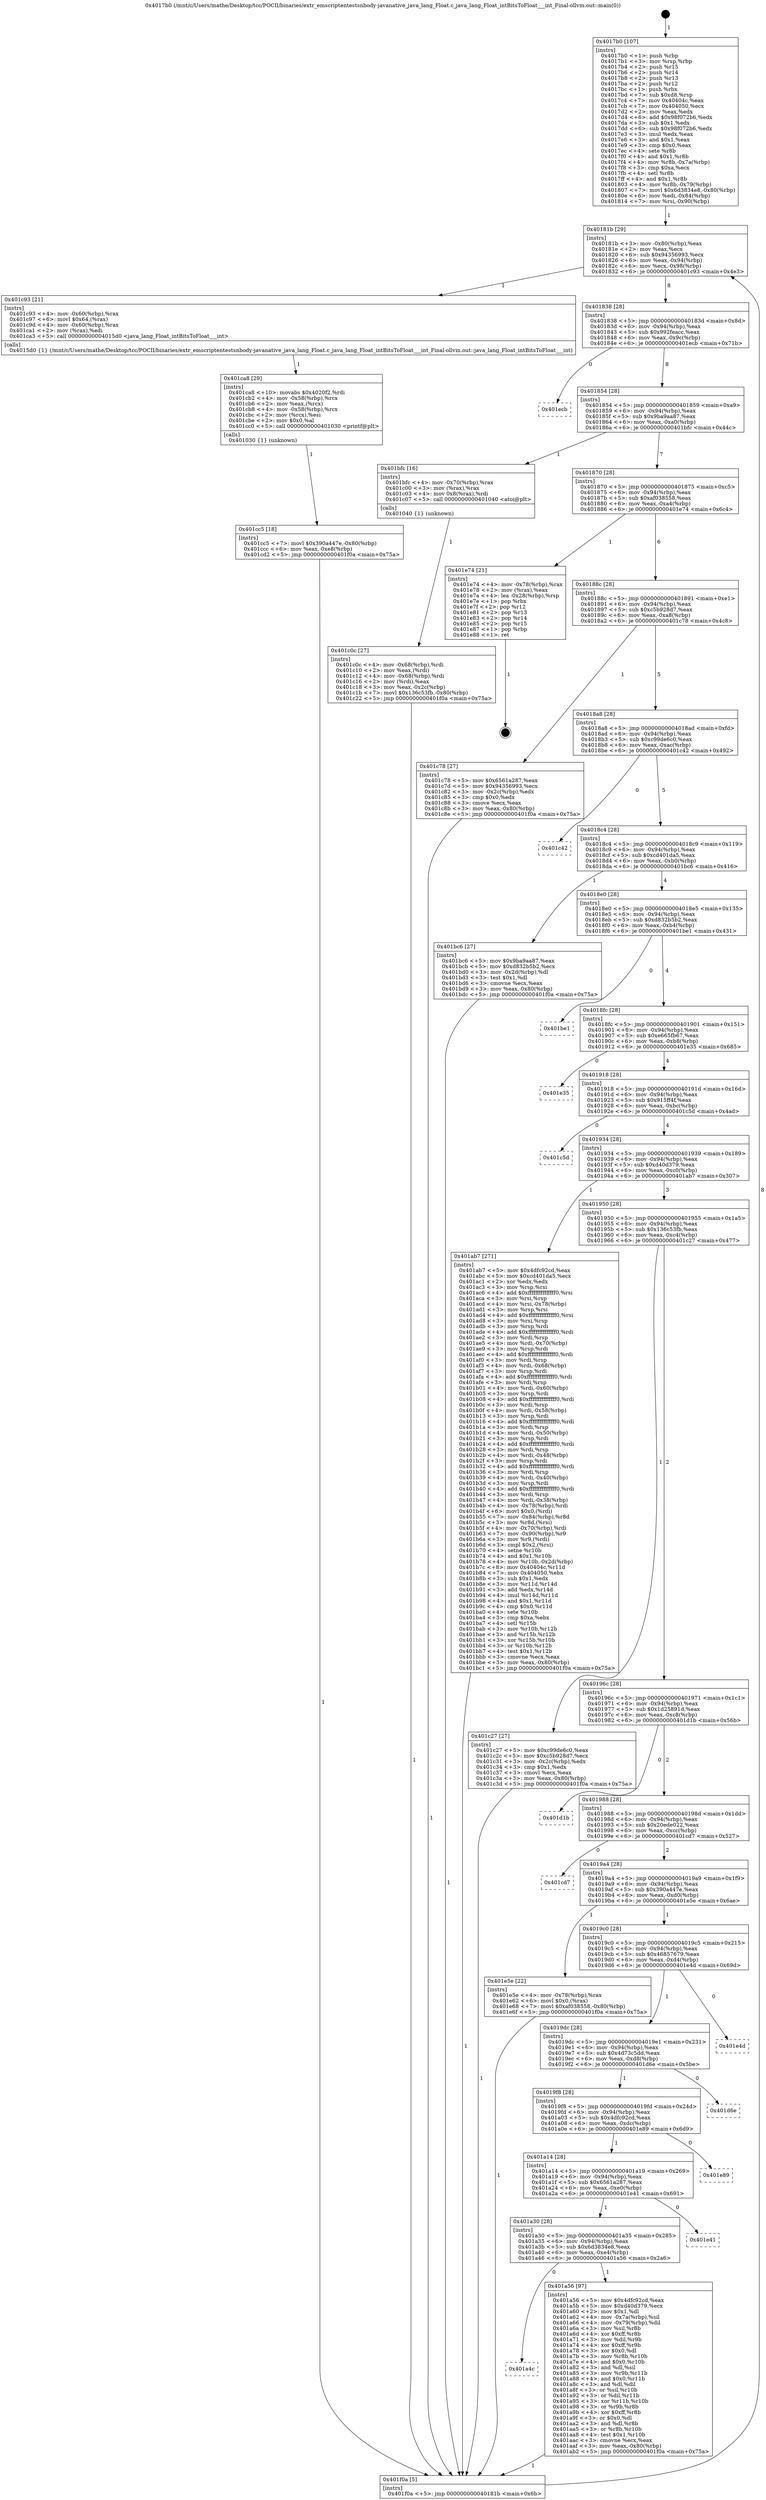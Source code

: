 digraph "0x4017b0" {
  label = "0x4017b0 (/mnt/c/Users/mathe/Desktop/tcc/POCII/binaries/extr_emscriptentestsnbody-javanative_java_lang_Float.c_java_lang_Float_intBitsToFloat___int_Final-ollvm.out::main(0))"
  labelloc = "t"
  node[shape=record]

  Entry [label="",width=0.3,height=0.3,shape=circle,fillcolor=black,style=filled]
  "0x40181b" [label="{
     0x40181b [29]\l
     | [instrs]\l
     &nbsp;&nbsp;0x40181b \<+3\>: mov -0x80(%rbp),%eax\l
     &nbsp;&nbsp;0x40181e \<+2\>: mov %eax,%ecx\l
     &nbsp;&nbsp;0x401820 \<+6\>: sub $0x94356993,%ecx\l
     &nbsp;&nbsp;0x401826 \<+6\>: mov %eax,-0x94(%rbp)\l
     &nbsp;&nbsp;0x40182c \<+6\>: mov %ecx,-0x98(%rbp)\l
     &nbsp;&nbsp;0x401832 \<+6\>: je 0000000000401c93 \<main+0x4e3\>\l
  }"]
  "0x401c93" [label="{
     0x401c93 [21]\l
     | [instrs]\l
     &nbsp;&nbsp;0x401c93 \<+4\>: mov -0x60(%rbp),%rax\l
     &nbsp;&nbsp;0x401c97 \<+6\>: movl $0x64,(%rax)\l
     &nbsp;&nbsp;0x401c9d \<+4\>: mov -0x60(%rbp),%rax\l
     &nbsp;&nbsp;0x401ca1 \<+2\>: mov (%rax),%edi\l
     &nbsp;&nbsp;0x401ca3 \<+5\>: call 00000000004015d0 \<java_lang_Float_intBitsToFloat___int\>\l
     | [calls]\l
     &nbsp;&nbsp;0x4015d0 \{1\} (/mnt/c/Users/mathe/Desktop/tcc/POCII/binaries/extr_emscriptentestsnbody-javanative_java_lang_Float.c_java_lang_Float_intBitsToFloat___int_Final-ollvm.out::java_lang_Float_intBitsToFloat___int)\l
  }"]
  "0x401838" [label="{
     0x401838 [28]\l
     | [instrs]\l
     &nbsp;&nbsp;0x401838 \<+5\>: jmp 000000000040183d \<main+0x8d\>\l
     &nbsp;&nbsp;0x40183d \<+6\>: mov -0x94(%rbp),%eax\l
     &nbsp;&nbsp;0x401843 \<+5\>: sub $0x992feacc,%eax\l
     &nbsp;&nbsp;0x401848 \<+6\>: mov %eax,-0x9c(%rbp)\l
     &nbsp;&nbsp;0x40184e \<+6\>: je 0000000000401ecb \<main+0x71b\>\l
  }"]
  Exit [label="",width=0.3,height=0.3,shape=circle,fillcolor=black,style=filled,peripheries=2]
  "0x401ecb" [label="{
     0x401ecb\l
  }", style=dashed]
  "0x401854" [label="{
     0x401854 [28]\l
     | [instrs]\l
     &nbsp;&nbsp;0x401854 \<+5\>: jmp 0000000000401859 \<main+0xa9\>\l
     &nbsp;&nbsp;0x401859 \<+6\>: mov -0x94(%rbp),%eax\l
     &nbsp;&nbsp;0x40185f \<+5\>: sub $0x9ba9aa87,%eax\l
     &nbsp;&nbsp;0x401864 \<+6\>: mov %eax,-0xa0(%rbp)\l
     &nbsp;&nbsp;0x40186a \<+6\>: je 0000000000401bfc \<main+0x44c\>\l
  }"]
  "0x401cc5" [label="{
     0x401cc5 [18]\l
     | [instrs]\l
     &nbsp;&nbsp;0x401cc5 \<+7\>: movl $0x390a447e,-0x80(%rbp)\l
     &nbsp;&nbsp;0x401ccc \<+6\>: mov %eax,-0xe8(%rbp)\l
     &nbsp;&nbsp;0x401cd2 \<+5\>: jmp 0000000000401f0a \<main+0x75a\>\l
  }"]
  "0x401bfc" [label="{
     0x401bfc [16]\l
     | [instrs]\l
     &nbsp;&nbsp;0x401bfc \<+4\>: mov -0x70(%rbp),%rax\l
     &nbsp;&nbsp;0x401c00 \<+3\>: mov (%rax),%rax\l
     &nbsp;&nbsp;0x401c03 \<+4\>: mov 0x8(%rax),%rdi\l
     &nbsp;&nbsp;0x401c07 \<+5\>: call 0000000000401040 \<atoi@plt\>\l
     | [calls]\l
     &nbsp;&nbsp;0x401040 \{1\} (unknown)\l
  }"]
  "0x401870" [label="{
     0x401870 [28]\l
     | [instrs]\l
     &nbsp;&nbsp;0x401870 \<+5\>: jmp 0000000000401875 \<main+0xc5\>\l
     &nbsp;&nbsp;0x401875 \<+6\>: mov -0x94(%rbp),%eax\l
     &nbsp;&nbsp;0x40187b \<+5\>: sub $0xaf038558,%eax\l
     &nbsp;&nbsp;0x401880 \<+6\>: mov %eax,-0xa4(%rbp)\l
     &nbsp;&nbsp;0x401886 \<+6\>: je 0000000000401e74 \<main+0x6c4\>\l
  }"]
  "0x401ca8" [label="{
     0x401ca8 [29]\l
     | [instrs]\l
     &nbsp;&nbsp;0x401ca8 \<+10\>: movabs $0x4020f2,%rdi\l
     &nbsp;&nbsp;0x401cb2 \<+4\>: mov -0x58(%rbp),%rcx\l
     &nbsp;&nbsp;0x401cb6 \<+2\>: mov %eax,(%rcx)\l
     &nbsp;&nbsp;0x401cb8 \<+4\>: mov -0x58(%rbp),%rcx\l
     &nbsp;&nbsp;0x401cbc \<+2\>: mov (%rcx),%esi\l
     &nbsp;&nbsp;0x401cbe \<+2\>: mov $0x0,%al\l
     &nbsp;&nbsp;0x401cc0 \<+5\>: call 0000000000401030 \<printf@plt\>\l
     | [calls]\l
     &nbsp;&nbsp;0x401030 \{1\} (unknown)\l
  }"]
  "0x401e74" [label="{
     0x401e74 [21]\l
     | [instrs]\l
     &nbsp;&nbsp;0x401e74 \<+4\>: mov -0x78(%rbp),%rax\l
     &nbsp;&nbsp;0x401e78 \<+2\>: mov (%rax),%eax\l
     &nbsp;&nbsp;0x401e7a \<+4\>: lea -0x28(%rbp),%rsp\l
     &nbsp;&nbsp;0x401e7e \<+1\>: pop %rbx\l
     &nbsp;&nbsp;0x401e7f \<+2\>: pop %r12\l
     &nbsp;&nbsp;0x401e81 \<+2\>: pop %r13\l
     &nbsp;&nbsp;0x401e83 \<+2\>: pop %r14\l
     &nbsp;&nbsp;0x401e85 \<+2\>: pop %r15\l
     &nbsp;&nbsp;0x401e87 \<+1\>: pop %rbp\l
     &nbsp;&nbsp;0x401e88 \<+1\>: ret\l
  }"]
  "0x40188c" [label="{
     0x40188c [28]\l
     | [instrs]\l
     &nbsp;&nbsp;0x40188c \<+5\>: jmp 0000000000401891 \<main+0xe1\>\l
     &nbsp;&nbsp;0x401891 \<+6\>: mov -0x94(%rbp),%eax\l
     &nbsp;&nbsp;0x401897 \<+5\>: sub $0xc5b928d7,%eax\l
     &nbsp;&nbsp;0x40189c \<+6\>: mov %eax,-0xa8(%rbp)\l
     &nbsp;&nbsp;0x4018a2 \<+6\>: je 0000000000401c78 \<main+0x4c8\>\l
  }"]
  "0x401c0c" [label="{
     0x401c0c [27]\l
     | [instrs]\l
     &nbsp;&nbsp;0x401c0c \<+4\>: mov -0x68(%rbp),%rdi\l
     &nbsp;&nbsp;0x401c10 \<+2\>: mov %eax,(%rdi)\l
     &nbsp;&nbsp;0x401c12 \<+4\>: mov -0x68(%rbp),%rdi\l
     &nbsp;&nbsp;0x401c16 \<+2\>: mov (%rdi),%eax\l
     &nbsp;&nbsp;0x401c18 \<+3\>: mov %eax,-0x2c(%rbp)\l
     &nbsp;&nbsp;0x401c1b \<+7\>: movl $0x136c53fb,-0x80(%rbp)\l
     &nbsp;&nbsp;0x401c22 \<+5\>: jmp 0000000000401f0a \<main+0x75a\>\l
  }"]
  "0x401c78" [label="{
     0x401c78 [27]\l
     | [instrs]\l
     &nbsp;&nbsp;0x401c78 \<+5\>: mov $0x6561a287,%eax\l
     &nbsp;&nbsp;0x401c7d \<+5\>: mov $0x94356993,%ecx\l
     &nbsp;&nbsp;0x401c82 \<+3\>: mov -0x2c(%rbp),%edx\l
     &nbsp;&nbsp;0x401c85 \<+3\>: cmp $0x0,%edx\l
     &nbsp;&nbsp;0x401c88 \<+3\>: cmove %ecx,%eax\l
     &nbsp;&nbsp;0x401c8b \<+3\>: mov %eax,-0x80(%rbp)\l
     &nbsp;&nbsp;0x401c8e \<+5\>: jmp 0000000000401f0a \<main+0x75a\>\l
  }"]
  "0x4018a8" [label="{
     0x4018a8 [28]\l
     | [instrs]\l
     &nbsp;&nbsp;0x4018a8 \<+5\>: jmp 00000000004018ad \<main+0xfd\>\l
     &nbsp;&nbsp;0x4018ad \<+6\>: mov -0x94(%rbp),%eax\l
     &nbsp;&nbsp;0x4018b3 \<+5\>: sub $0xc99de6c0,%eax\l
     &nbsp;&nbsp;0x4018b8 \<+6\>: mov %eax,-0xac(%rbp)\l
     &nbsp;&nbsp;0x4018be \<+6\>: je 0000000000401c42 \<main+0x492\>\l
  }"]
  "0x4017b0" [label="{
     0x4017b0 [107]\l
     | [instrs]\l
     &nbsp;&nbsp;0x4017b0 \<+1\>: push %rbp\l
     &nbsp;&nbsp;0x4017b1 \<+3\>: mov %rsp,%rbp\l
     &nbsp;&nbsp;0x4017b4 \<+2\>: push %r15\l
     &nbsp;&nbsp;0x4017b6 \<+2\>: push %r14\l
     &nbsp;&nbsp;0x4017b8 \<+2\>: push %r13\l
     &nbsp;&nbsp;0x4017ba \<+2\>: push %r12\l
     &nbsp;&nbsp;0x4017bc \<+1\>: push %rbx\l
     &nbsp;&nbsp;0x4017bd \<+7\>: sub $0xd8,%rsp\l
     &nbsp;&nbsp;0x4017c4 \<+7\>: mov 0x40404c,%eax\l
     &nbsp;&nbsp;0x4017cb \<+7\>: mov 0x404050,%ecx\l
     &nbsp;&nbsp;0x4017d2 \<+2\>: mov %eax,%edx\l
     &nbsp;&nbsp;0x4017d4 \<+6\>: add $0x98f072b6,%edx\l
     &nbsp;&nbsp;0x4017da \<+3\>: sub $0x1,%edx\l
     &nbsp;&nbsp;0x4017dd \<+6\>: sub $0x98f072b6,%edx\l
     &nbsp;&nbsp;0x4017e3 \<+3\>: imul %edx,%eax\l
     &nbsp;&nbsp;0x4017e6 \<+3\>: and $0x1,%eax\l
     &nbsp;&nbsp;0x4017e9 \<+3\>: cmp $0x0,%eax\l
     &nbsp;&nbsp;0x4017ec \<+4\>: sete %r8b\l
     &nbsp;&nbsp;0x4017f0 \<+4\>: and $0x1,%r8b\l
     &nbsp;&nbsp;0x4017f4 \<+4\>: mov %r8b,-0x7a(%rbp)\l
     &nbsp;&nbsp;0x4017f8 \<+3\>: cmp $0xa,%ecx\l
     &nbsp;&nbsp;0x4017fb \<+4\>: setl %r8b\l
     &nbsp;&nbsp;0x4017ff \<+4\>: and $0x1,%r8b\l
     &nbsp;&nbsp;0x401803 \<+4\>: mov %r8b,-0x79(%rbp)\l
     &nbsp;&nbsp;0x401807 \<+7\>: movl $0x6d3834e8,-0x80(%rbp)\l
     &nbsp;&nbsp;0x40180e \<+6\>: mov %edi,-0x84(%rbp)\l
     &nbsp;&nbsp;0x401814 \<+7\>: mov %rsi,-0x90(%rbp)\l
  }"]
  "0x401c42" [label="{
     0x401c42\l
  }", style=dashed]
  "0x4018c4" [label="{
     0x4018c4 [28]\l
     | [instrs]\l
     &nbsp;&nbsp;0x4018c4 \<+5\>: jmp 00000000004018c9 \<main+0x119\>\l
     &nbsp;&nbsp;0x4018c9 \<+6\>: mov -0x94(%rbp),%eax\l
     &nbsp;&nbsp;0x4018cf \<+5\>: sub $0xcd401da5,%eax\l
     &nbsp;&nbsp;0x4018d4 \<+6\>: mov %eax,-0xb0(%rbp)\l
     &nbsp;&nbsp;0x4018da \<+6\>: je 0000000000401bc6 \<main+0x416\>\l
  }"]
  "0x401f0a" [label="{
     0x401f0a [5]\l
     | [instrs]\l
     &nbsp;&nbsp;0x401f0a \<+5\>: jmp 000000000040181b \<main+0x6b\>\l
  }"]
  "0x401bc6" [label="{
     0x401bc6 [27]\l
     | [instrs]\l
     &nbsp;&nbsp;0x401bc6 \<+5\>: mov $0x9ba9aa87,%eax\l
     &nbsp;&nbsp;0x401bcb \<+5\>: mov $0xd832b5b2,%ecx\l
     &nbsp;&nbsp;0x401bd0 \<+3\>: mov -0x2d(%rbp),%dl\l
     &nbsp;&nbsp;0x401bd3 \<+3\>: test $0x1,%dl\l
     &nbsp;&nbsp;0x401bd6 \<+3\>: cmovne %ecx,%eax\l
     &nbsp;&nbsp;0x401bd9 \<+3\>: mov %eax,-0x80(%rbp)\l
     &nbsp;&nbsp;0x401bdc \<+5\>: jmp 0000000000401f0a \<main+0x75a\>\l
  }"]
  "0x4018e0" [label="{
     0x4018e0 [28]\l
     | [instrs]\l
     &nbsp;&nbsp;0x4018e0 \<+5\>: jmp 00000000004018e5 \<main+0x135\>\l
     &nbsp;&nbsp;0x4018e5 \<+6\>: mov -0x94(%rbp),%eax\l
     &nbsp;&nbsp;0x4018eb \<+5\>: sub $0xd832b5b2,%eax\l
     &nbsp;&nbsp;0x4018f0 \<+6\>: mov %eax,-0xb4(%rbp)\l
     &nbsp;&nbsp;0x4018f6 \<+6\>: je 0000000000401be1 \<main+0x431\>\l
  }"]
  "0x401a4c" [label="{
     0x401a4c\l
  }", style=dashed]
  "0x401be1" [label="{
     0x401be1\l
  }", style=dashed]
  "0x4018fc" [label="{
     0x4018fc [28]\l
     | [instrs]\l
     &nbsp;&nbsp;0x4018fc \<+5\>: jmp 0000000000401901 \<main+0x151\>\l
     &nbsp;&nbsp;0x401901 \<+6\>: mov -0x94(%rbp),%eax\l
     &nbsp;&nbsp;0x401907 \<+5\>: sub $0xe665fb67,%eax\l
     &nbsp;&nbsp;0x40190c \<+6\>: mov %eax,-0xb8(%rbp)\l
     &nbsp;&nbsp;0x401912 \<+6\>: je 0000000000401e35 \<main+0x685\>\l
  }"]
  "0x401a56" [label="{
     0x401a56 [97]\l
     | [instrs]\l
     &nbsp;&nbsp;0x401a56 \<+5\>: mov $0x4dfc92cd,%eax\l
     &nbsp;&nbsp;0x401a5b \<+5\>: mov $0xd40d379,%ecx\l
     &nbsp;&nbsp;0x401a60 \<+2\>: mov $0x1,%dl\l
     &nbsp;&nbsp;0x401a62 \<+4\>: mov -0x7a(%rbp),%sil\l
     &nbsp;&nbsp;0x401a66 \<+4\>: mov -0x79(%rbp),%dil\l
     &nbsp;&nbsp;0x401a6a \<+3\>: mov %sil,%r8b\l
     &nbsp;&nbsp;0x401a6d \<+4\>: xor $0xff,%r8b\l
     &nbsp;&nbsp;0x401a71 \<+3\>: mov %dil,%r9b\l
     &nbsp;&nbsp;0x401a74 \<+4\>: xor $0xff,%r9b\l
     &nbsp;&nbsp;0x401a78 \<+3\>: xor $0x0,%dl\l
     &nbsp;&nbsp;0x401a7b \<+3\>: mov %r8b,%r10b\l
     &nbsp;&nbsp;0x401a7e \<+4\>: and $0x0,%r10b\l
     &nbsp;&nbsp;0x401a82 \<+3\>: and %dl,%sil\l
     &nbsp;&nbsp;0x401a85 \<+3\>: mov %r9b,%r11b\l
     &nbsp;&nbsp;0x401a88 \<+4\>: and $0x0,%r11b\l
     &nbsp;&nbsp;0x401a8c \<+3\>: and %dl,%dil\l
     &nbsp;&nbsp;0x401a8f \<+3\>: or %sil,%r10b\l
     &nbsp;&nbsp;0x401a92 \<+3\>: or %dil,%r11b\l
     &nbsp;&nbsp;0x401a95 \<+3\>: xor %r11b,%r10b\l
     &nbsp;&nbsp;0x401a98 \<+3\>: or %r9b,%r8b\l
     &nbsp;&nbsp;0x401a9b \<+4\>: xor $0xff,%r8b\l
     &nbsp;&nbsp;0x401a9f \<+3\>: or $0x0,%dl\l
     &nbsp;&nbsp;0x401aa2 \<+3\>: and %dl,%r8b\l
     &nbsp;&nbsp;0x401aa5 \<+3\>: or %r8b,%r10b\l
     &nbsp;&nbsp;0x401aa8 \<+4\>: test $0x1,%r10b\l
     &nbsp;&nbsp;0x401aac \<+3\>: cmovne %ecx,%eax\l
     &nbsp;&nbsp;0x401aaf \<+3\>: mov %eax,-0x80(%rbp)\l
     &nbsp;&nbsp;0x401ab2 \<+5\>: jmp 0000000000401f0a \<main+0x75a\>\l
  }"]
  "0x401e35" [label="{
     0x401e35\l
  }", style=dashed]
  "0x401918" [label="{
     0x401918 [28]\l
     | [instrs]\l
     &nbsp;&nbsp;0x401918 \<+5\>: jmp 000000000040191d \<main+0x16d\>\l
     &nbsp;&nbsp;0x40191d \<+6\>: mov -0x94(%rbp),%eax\l
     &nbsp;&nbsp;0x401923 \<+5\>: sub $0x915ff4f,%eax\l
     &nbsp;&nbsp;0x401928 \<+6\>: mov %eax,-0xbc(%rbp)\l
     &nbsp;&nbsp;0x40192e \<+6\>: je 0000000000401c5d \<main+0x4ad\>\l
  }"]
  "0x401a30" [label="{
     0x401a30 [28]\l
     | [instrs]\l
     &nbsp;&nbsp;0x401a30 \<+5\>: jmp 0000000000401a35 \<main+0x285\>\l
     &nbsp;&nbsp;0x401a35 \<+6\>: mov -0x94(%rbp),%eax\l
     &nbsp;&nbsp;0x401a3b \<+5\>: sub $0x6d3834e8,%eax\l
     &nbsp;&nbsp;0x401a40 \<+6\>: mov %eax,-0xe4(%rbp)\l
     &nbsp;&nbsp;0x401a46 \<+6\>: je 0000000000401a56 \<main+0x2a6\>\l
  }"]
  "0x401c5d" [label="{
     0x401c5d\l
  }", style=dashed]
  "0x401934" [label="{
     0x401934 [28]\l
     | [instrs]\l
     &nbsp;&nbsp;0x401934 \<+5\>: jmp 0000000000401939 \<main+0x189\>\l
     &nbsp;&nbsp;0x401939 \<+6\>: mov -0x94(%rbp),%eax\l
     &nbsp;&nbsp;0x40193f \<+5\>: sub $0xd40d379,%eax\l
     &nbsp;&nbsp;0x401944 \<+6\>: mov %eax,-0xc0(%rbp)\l
     &nbsp;&nbsp;0x40194a \<+6\>: je 0000000000401ab7 \<main+0x307\>\l
  }"]
  "0x401e41" [label="{
     0x401e41\l
  }", style=dashed]
  "0x401ab7" [label="{
     0x401ab7 [271]\l
     | [instrs]\l
     &nbsp;&nbsp;0x401ab7 \<+5\>: mov $0x4dfc92cd,%eax\l
     &nbsp;&nbsp;0x401abc \<+5\>: mov $0xcd401da5,%ecx\l
     &nbsp;&nbsp;0x401ac1 \<+2\>: xor %edx,%edx\l
     &nbsp;&nbsp;0x401ac3 \<+3\>: mov %rsp,%rsi\l
     &nbsp;&nbsp;0x401ac6 \<+4\>: add $0xfffffffffffffff0,%rsi\l
     &nbsp;&nbsp;0x401aca \<+3\>: mov %rsi,%rsp\l
     &nbsp;&nbsp;0x401acd \<+4\>: mov %rsi,-0x78(%rbp)\l
     &nbsp;&nbsp;0x401ad1 \<+3\>: mov %rsp,%rsi\l
     &nbsp;&nbsp;0x401ad4 \<+4\>: add $0xfffffffffffffff0,%rsi\l
     &nbsp;&nbsp;0x401ad8 \<+3\>: mov %rsi,%rsp\l
     &nbsp;&nbsp;0x401adb \<+3\>: mov %rsp,%rdi\l
     &nbsp;&nbsp;0x401ade \<+4\>: add $0xfffffffffffffff0,%rdi\l
     &nbsp;&nbsp;0x401ae2 \<+3\>: mov %rdi,%rsp\l
     &nbsp;&nbsp;0x401ae5 \<+4\>: mov %rdi,-0x70(%rbp)\l
     &nbsp;&nbsp;0x401ae9 \<+3\>: mov %rsp,%rdi\l
     &nbsp;&nbsp;0x401aec \<+4\>: add $0xfffffffffffffff0,%rdi\l
     &nbsp;&nbsp;0x401af0 \<+3\>: mov %rdi,%rsp\l
     &nbsp;&nbsp;0x401af3 \<+4\>: mov %rdi,-0x68(%rbp)\l
     &nbsp;&nbsp;0x401af7 \<+3\>: mov %rsp,%rdi\l
     &nbsp;&nbsp;0x401afa \<+4\>: add $0xfffffffffffffff0,%rdi\l
     &nbsp;&nbsp;0x401afe \<+3\>: mov %rdi,%rsp\l
     &nbsp;&nbsp;0x401b01 \<+4\>: mov %rdi,-0x60(%rbp)\l
     &nbsp;&nbsp;0x401b05 \<+3\>: mov %rsp,%rdi\l
     &nbsp;&nbsp;0x401b08 \<+4\>: add $0xfffffffffffffff0,%rdi\l
     &nbsp;&nbsp;0x401b0c \<+3\>: mov %rdi,%rsp\l
     &nbsp;&nbsp;0x401b0f \<+4\>: mov %rdi,-0x58(%rbp)\l
     &nbsp;&nbsp;0x401b13 \<+3\>: mov %rsp,%rdi\l
     &nbsp;&nbsp;0x401b16 \<+4\>: add $0xfffffffffffffff0,%rdi\l
     &nbsp;&nbsp;0x401b1a \<+3\>: mov %rdi,%rsp\l
     &nbsp;&nbsp;0x401b1d \<+4\>: mov %rdi,-0x50(%rbp)\l
     &nbsp;&nbsp;0x401b21 \<+3\>: mov %rsp,%rdi\l
     &nbsp;&nbsp;0x401b24 \<+4\>: add $0xfffffffffffffff0,%rdi\l
     &nbsp;&nbsp;0x401b28 \<+3\>: mov %rdi,%rsp\l
     &nbsp;&nbsp;0x401b2b \<+4\>: mov %rdi,-0x48(%rbp)\l
     &nbsp;&nbsp;0x401b2f \<+3\>: mov %rsp,%rdi\l
     &nbsp;&nbsp;0x401b32 \<+4\>: add $0xfffffffffffffff0,%rdi\l
     &nbsp;&nbsp;0x401b36 \<+3\>: mov %rdi,%rsp\l
     &nbsp;&nbsp;0x401b39 \<+4\>: mov %rdi,-0x40(%rbp)\l
     &nbsp;&nbsp;0x401b3d \<+3\>: mov %rsp,%rdi\l
     &nbsp;&nbsp;0x401b40 \<+4\>: add $0xfffffffffffffff0,%rdi\l
     &nbsp;&nbsp;0x401b44 \<+3\>: mov %rdi,%rsp\l
     &nbsp;&nbsp;0x401b47 \<+4\>: mov %rdi,-0x38(%rbp)\l
     &nbsp;&nbsp;0x401b4b \<+4\>: mov -0x78(%rbp),%rdi\l
     &nbsp;&nbsp;0x401b4f \<+6\>: movl $0x0,(%rdi)\l
     &nbsp;&nbsp;0x401b55 \<+7\>: mov -0x84(%rbp),%r8d\l
     &nbsp;&nbsp;0x401b5c \<+3\>: mov %r8d,(%rsi)\l
     &nbsp;&nbsp;0x401b5f \<+4\>: mov -0x70(%rbp),%rdi\l
     &nbsp;&nbsp;0x401b63 \<+7\>: mov -0x90(%rbp),%r9\l
     &nbsp;&nbsp;0x401b6a \<+3\>: mov %r9,(%rdi)\l
     &nbsp;&nbsp;0x401b6d \<+3\>: cmpl $0x2,(%rsi)\l
     &nbsp;&nbsp;0x401b70 \<+4\>: setne %r10b\l
     &nbsp;&nbsp;0x401b74 \<+4\>: and $0x1,%r10b\l
     &nbsp;&nbsp;0x401b78 \<+4\>: mov %r10b,-0x2d(%rbp)\l
     &nbsp;&nbsp;0x401b7c \<+8\>: mov 0x40404c,%r11d\l
     &nbsp;&nbsp;0x401b84 \<+7\>: mov 0x404050,%ebx\l
     &nbsp;&nbsp;0x401b8b \<+3\>: sub $0x1,%edx\l
     &nbsp;&nbsp;0x401b8e \<+3\>: mov %r11d,%r14d\l
     &nbsp;&nbsp;0x401b91 \<+3\>: add %edx,%r14d\l
     &nbsp;&nbsp;0x401b94 \<+4\>: imul %r14d,%r11d\l
     &nbsp;&nbsp;0x401b98 \<+4\>: and $0x1,%r11d\l
     &nbsp;&nbsp;0x401b9c \<+4\>: cmp $0x0,%r11d\l
     &nbsp;&nbsp;0x401ba0 \<+4\>: sete %r10b\l
     &nbsp;&nbsp;0x401ba4 \<+3\>: cmp $0xa,%ebx\l
     &nbsp;&nbsp;0x401ba7 \<+4\>: setl %r15b\l
     &nbsp;&nbsp;0x401bab \<+3\>: mov %r10b,%r12b\l
     &nbsp;&nbsp;0x401bae \<+3\>: and %r15b,%r12b\l
     &nbsp;&nbsp;0x401bb1 \<+3\>: xor %r15b,%r10b\l
     &nbsp;&nbsp;0x401bb4 \<+3\>: or %r10b,%r12b\l
     &nbsp;&nbsp;0x401bb7 \<+4\>: test $0x1,%r12b\l
     &nbsp;&nbsp;0x401bbb \<+3\>: cmovne %ecx,%eax\l
     &nbsp;&nbsp;0x401bbe \<+3\>: mov %eax,-0x80(%rbp)\l
     &nbsp;&nbsp;0x401bc1 \<+5\>: jmp 0000000000401f0a \<main+0x75a\>\l
  }"]
  "0x401950" [label="{
     0x401950 [28]\l
     | [instrs]\l
     &nbsp;&nbsp;0x401950 \<+5\>: jmp 0000000000401955 \<main+0x1a5\>\l
     &nbsp;&nbsp;0x401955 \<+6\>: mov -0x94(%rbp),%eax\l
     &nbsp;&nbsp;0x40195b \<+5\>: sub $0x136c53fb,%eax\l
     &nbsp;&nbsp;0x401960 \<+6\>: mov %eax,-0xc4(%rbp)\l
     &nbsp;&nbsp;0x401966 \<+6\>: je 0000000000401c27 \<main+0x477\>\l
  }"]
  "0x401a14" [label="{
     0x401a14 [28]\l
     | [instrs]\l
     &nbsp;&nbsp;0x401a14 \<+5\>: jmp 0000000000401a19 \<main+0x269\>\l
     &nbsp;&nbsp;0x401a19 \<+6\>: mov -0x94(%rbp),%eax\l
     &nbsp;&nbsp;0x401a1f \<+5\>: sub $0x6561a287,%eax\l
     &nbsp;&nbsp;0x401a24 \<+6\>: mov %eax,-0xe0(%rbp)\l
     &nbsp;&nbsp;0x401a2a \<+6\>: je 0000000000401e41 \<main+0x691\>\l
  }"]
  "0x401c27" [label="{
     0x401c27 [27]\l
     | [instrs]\l
     &nbsp;&nbsp;0x401c27 \<+5\>: mov $0xc99de6c0,%eax\l
     &nbsp;&nbsp;0x401c2c \<+5\>: mov $0xc5b928d7,%ecx\l
     &nbsp;&nbsp;0x401c31 \<+3\>: mov -0x2c(%rbp),%edx\l
     &nbsp;&nbsp;0x401c34 \<+3\>: cmp $0x1,%edx\l
     &nbsp;&nbsp;0x401c37 \<+3\>: cmovl %ecx,%eax\l
     &nbsp;&nbsp;0x401c3a \<+3\>: mov %eax,-0x80(%rbp)\l
     &nbsp;&nbsp;0x401c3d \<+5\>: jmp 0000000000401f0a \<main+0x75a\>\l
  }"]
  "0x40196c" [label="{
     0x40196c [28]\l
     | [instrs]\l
     &nbsp;&nbsp;0x40196c \<+5\>: jmp 0000000000401971 \<main+0x1c1\>\l
     &nbsp;&nbsp;0x401971 \<+6\>: mov -0x94(%rbp),%eax\l
     &nbsp;&nbsp;0x401977 \<+5\>: sub $0x1d25891d,%eax\l
     &nbsp;&nbsp;0x40197c \<+6\>: mov %eax,-0xc8(%rbp)\l
     &nbsp;&nbsp;0x401982 \<+6\>: je 0000000000401d1b \<main+0x56b\>\l
  }"]
  "0x401e89" [label="{
     0x401e89\l
  }", style=dashed]
  "0x401d1b" [label="{
     0x401d1b\l
  }", style=dashed]
  "0x401988" [label="{
     0x401988 [28]\l
     | [instrs]\l
     &nbsp;&nbsp;0x401988 \<+5\>: jmp 000000000040198d \<main+0x1dd\>\l
     &nbsp;&nbsp;0x40198d \<+6\>: mov -0x94(%rbp),%eax\l
     &nbsp;&nbsp;0x401993 \<+5\>: sub $0x20ede022,%eax\l
     &nbsp;&nbsp;0x401998 \<+6\>: mov %eax,-0xcc(%rbp)\l
     &nbsp;&nbsp;0x40199e \<+6\>: je 0000000000401cd7 \<main+0x527\>\l
  }"]
  "0x4019f8" [label="{
     0x4019f8 [28]\l
     | [instrs]\l
     &nbsp;&nbsp;0x4019f8 \<+5\>: jmp 00000000004019fd \<main+0x24d\>\l
     &nbsp;&nbsp;0x4019fd \<+6\>: mov -0x94(%rbp),%eax\l
     &nbsp;&nbsp;0x401a03 \<+5\>: sub $0x4dfc92cd,%eax\l
     &nbsp;&nbsp;0x401a08 \<+6\>: mov %eax,-0xdc(%rbp)\l
     &nbsp;&nbsp;0x401a0e \<+6\>: je 0000000000401e89 \<main+0x6d9\>\l
  }"]
  "0x401cd7" [label="{
     0x401cd7\l
  }", style=dashed]
  "0x4019a4" [label="{
     0x4019a4 [28]\l
     | [instrs]\l
     &nbsp;&nbsp;0x4019a4 \<+5\>: jmp 00000000004019a9 \<main+0x1f9\>\l
     &nbsp;&nbsp;0x4019a9 \<+6\>: mov -0x94(%rbp),%eax\l
     &nbsp;&nbsp;0x4019af \<+5\>: sub $0x390a447e,%eax\l
     &nbsp;&nbsp;0x4019b4 \<+6\>: mov %eax,-0xd0(%rbp)\l
     &nbsp;&nbsp;0x4019ba \<+6\>: je 0000000000401e5e \<main+0x6ae\>\l
  }"]
  "0x401d6e" [label="{
     0x401d6e\l
  }", style=dashed]
  "0x401e5e" [label="{
     0x401e5e [22]\l
     | [instrs]\l
     &nbsp;&nbsp;0x401e5e \<+4\>: mov -0x78(%rbp),%rax\l
     &nbsp;&nbsp;0x401e62 \<+6\>: movl $0x0,(%rax)\l
     &nbsp;&nbsp;0x401e68 \<+7\>: movl $0xaf038558,-0x80(%rbp)\l
     &nbsp;&nbsp;0x401e6f \<+5\>: jmp 0000000000401f0a \<main+0x75a\>\l
  }"]
  "0x4019c0" [label="{
     0x4019c0 [28]\l
     | [instrs]\l
     &nbsp;&nbsp;0x4019c0 \<+5\>: jmp 00000000004019c5 \<main+0x215\>\l
     &nbsp;&nbsp;0x4019c5 \<+6\>: mov -0x94(%rbp),%eax\l
     &nbsp;&nbsp;0x4019cb \<+5\>: sub $0x46857679,%eax\l
     &nbsp;&nbsp;0x4019d0 \<+6\>: mov %eax,-0xd4(%rbp)\l
     &nbsp;&nbsp;0x4019d6 \<+6\>: je 0000000000401e4d \<main+0x69d\>\l
  }"]
  "0x4019dc" [label="{
     0x4019dc [28]\l
     | [instrs]\l
     &nbsp;&nbsp;0x4019dc \<+5\>: jmp 00000000004019e1 \<main+0x231\>\l
     &nbsp;&nbsp;0x4019e1 \<+6\>: mov -0x94(%rbp),%eax\l
     &nbsp;&nbsp;0x4019e7 \<+5\>: sub $0x4d73c5dd,%eax\l
     &nbsp;&nbsp;0x4019ec \<+6\>: mov %eax,-0xd8(%rbp)\l
     &nbsp;&nbsp;0x4019f2 \<+6\>: je 0000000000401d6e \<main+0x5be\>\l
  }"]
  "0x401e4d" [label="{
     0x401e4d\l
  }", style=dashed]
  Entry -> "0x4017b0" [label=" 1"]
  "0x40181b" -> "0x401c93" [label=" 1"]
  "0x40181b" -> "0x401838" [label=" 8"]
  "0x401e74" -> Exit [label=" 1"]
  "0x401838" -> "0x401ecb" [label=" 0"]
  "0x401838" -> "0x401854" [label=" 8"]
  "0x401e5e" -> "0x401f0a" [label=" 1"]
  "0x401854" -> "0x401bfc" [label=" 1"]
  "0x401854" -> "0x401870" [label=" 7"]
  "0x401cc5" -> "0x401f0a" [label=" 1"]
  "0x401870" -> "0x401e74" [label=" 1"]
  "0x401870" -> "0x40188c" [label=" 6"]
  "0x401ca8" -> "0x401cc5" [label=" 1"]
  "0x40188c" -> "0x401c78" [label=" 1"]
  "0x40188c" -> "0x4018a8" [label=" 5"]
  "0x401c93" -> "0x401ca8" [label=" 1"]
  "0x4018a8" -> "0x401c42" [label=" 0"]
  "0x4018a8" -> "0x4018c4" [label=" 5"]
  "0x401c27" -> "0x401f0a" [label=" 1"]
  "0x4018c4" -> "0x401bc6" [label=" 1"]
  "0x4018c4" -> "0x4018e0" [label=" 4"]
  "0x401c0c" -> "0x401f0a" [label=" 1"]
  "0x4018e0" -> "0x401be1" [label=" 0"]
  "0x4018e0" -> "0x4018fc" [label=" 4"]
  "0x401bfc" -> "0x401c0c" [label=" 1"]
  "0x4018fc" -> "0x401e35" [label=" 0"]
  "0x4018fc" -> "0x401918" [label=" 4"]
  "0x401bc6" -> "0x401f0a" [label=" 1"]
  "0x401918" -> "0x401c5d" [label=" 0"]
  "0x401918" -> "0x401934" [label=" 4"]
  "0x401c78" -> "0x401f0a" [label=" 1"]
  "0x401934" -> "0x401ab7" [label=" 1"]
  "0x401934" -> "0x401950" [label=" 3"]
  "0x401f0a" -> "0x40181b" [label=" 8"]
  "0x401950" -> "0x401c27" [label=" 1"]
  "0x401950" -> "0x40196c" [label=" 2"]
  "0x401a56" -> "0x401f0a" [label=" 1"]
  "0x40196c" -> "0x401d1b" [label=" 0"]
  "0x40196c" -> "0x401988" [label=" 2"]
  "0x401a30" -> "0x401a4c" [label=" 0"]
  "0x401988" -> "0x401cd7" [label=" 0"]
  "0x401988" -> "0x4019a4" [label=" 2"]
  "0x401ab7" -> "0x401f0a" [label=" 1"]
  "0x4019a4" -> "0x401e5e" [label=" 1"]
  "0x4019a4" -> "0x4019c0" [label=" 1"]
  "0x401a14" -> "0x401a30" [label=" 1"]
  "0x4019c0" -> "0x401e4d" [label=" 0"]
  "0x4019c0" -> "0x4019dc" [label=" 1"]
  "0x401a14" -> "0x401e41" [label=" 0"]
  "0x4019dc" -> "0x401d6e" [label=" 0"]
  "0x4019dc" -> "0x4019f8" [label=" 1"]
  "0x401a30" -> "0x401a56" [label=" 1"]
  "0x4019f8" -> "0x401e89" [label=" 0"]
  "0x4019f8" -> "0x401a14" [label=" 1"]
  "0x4017b0" -> "0x40181b" [label=" 1"]
}
